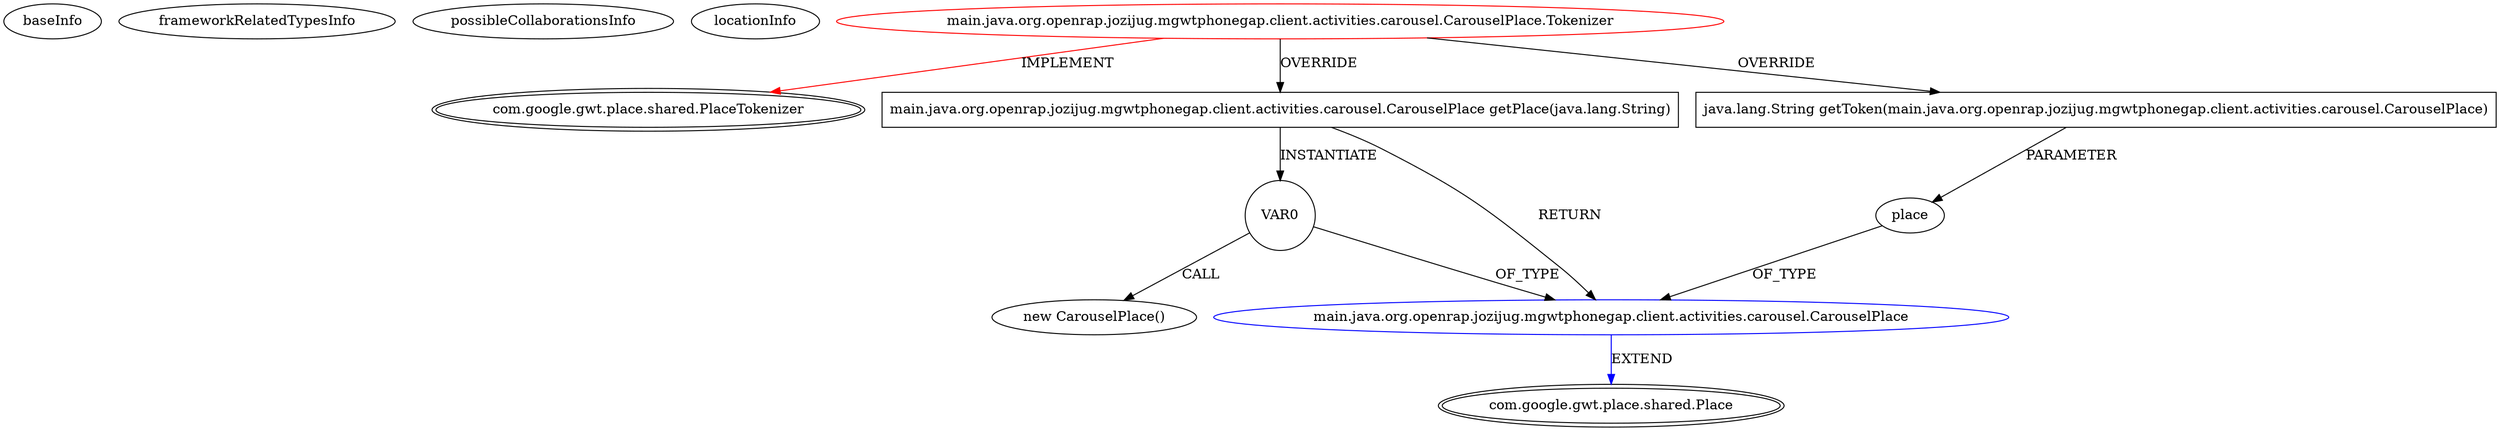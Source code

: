 digraph {
baseInfo[graphId=4386,category="extension_graph",isAnonymous=false,possibleRelation=true]
frameworkRelatedTypesInfo[0="com.google.gwt.place.shared.PlaceTokenizer"]
possibleCollaborationsInfo[0="4386~OVERRIDING_METHOD_DECLARATION-PARAMETER_DECLARATION-OVERRIDING_METHOD_DECLARATION-INSTANTIATION-OVERRIDING_METHOD_DECLARATION-RETURN_TYPE-~com.google.gwt.place.shared.PlaceTokenizer ~com.google.gwt.place.shared.Place ~false~false"]
locationInfo[projectName="rjdkolb-jozijug_phonegapdemo",filePath="/rjdkolb-jozijug_phonegapdemo/jozijug_phonegapdemo-master/src/main/java/org/openrap/jozijug/mgwtphonegap/client/activities/carousel/CarouselPlace.java",contextSignature="Tokenizer",graphId="4386"]
0[label="main.java.org.openrap.jozijug.mgwtphonegap.client.activities.carousel.CarouselPlace.Tokenizer",vertexType="ROOT_CLIENT_CLASS_DECLARATION",isFrameworkType=false,color=red]
1[label="com.google.gwt.place.shared.PlaceTokenizer",vertexType="FRAMEWORK_INTERFACE_TYPE",isFrameworkType=true,peripheries=2]
2[label="main.java.org.openrap.jozijug.mgwtphonegap.client.activities.carousel.CarouselPlace getPlace(java.lang.String)",vertexType="OVERRIDING_METHOD_DECLARATION",isFrameworkType=false,shape=box]
3[label="main.java.org.openrap.jozijug.mgwtphonegap.client.activities.carousel.CarouselPlace",vertexType="REFERENCE_CLIENT_CLASS_DECLARATION",isFrameworkType=false,color=blue]
4[label="com.google.gwt.place.shared.Place",vertexType="FRAMEWORK_CLASS_TYPE",isFrameworkType=true,peripheries=2]
6[label="VAR0",vertexType="VARIABLE_EXPRESION",isFrameworkType=false,shape=circle]
5[label="new CarouselPlace()",vertexType="CONSTRUCTOR_CALL",isFrameworkType=false]
8[label="java.lang.String getToken(main.java.org.openrap.jozijug.mgwtphonegap.client.activities.carousel.CarouselPlace)",vertexType="OVERRIDING_METHOD_DECLARATION",isFrameworkType=false,shape=box]
9[label="place",vertexType="PARAMETER_DECLARATION",isFrameworkType=false]
0->1[label="IMPLEMENT",color=red]
0->2[label="OVERRIDE"]
3->4[label="EXTEND",color=blue]
2->3[label="RETURN"]
2->6[label="INSTANTIATE"]
6->3[label="OF_TYPE"]
6->5[label="CALL"]
0->8[label="OVERRIDE"]
9->3[label="OF_TYPE"]
8->9[label="PARAMETER"]
}
